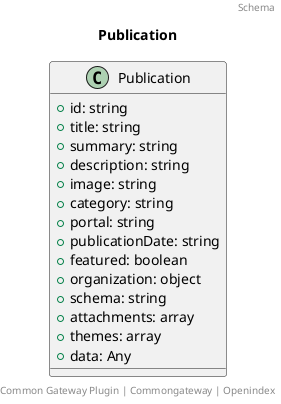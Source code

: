 @startuml
title: Publication
footer: Common Gateway Plugin | Commongateway | Openindex 
header: Schema

class Publication {
  + id: string
  + title: string
  + summary: string
  + description: string
  + image: string
  + category: string
  + portal: string
  + publicationDate: string
  + featured: boolean
  + organization: object
  + schema: string
  + attachments: array
  + themes: array
  + data: Any
}
@enduml
